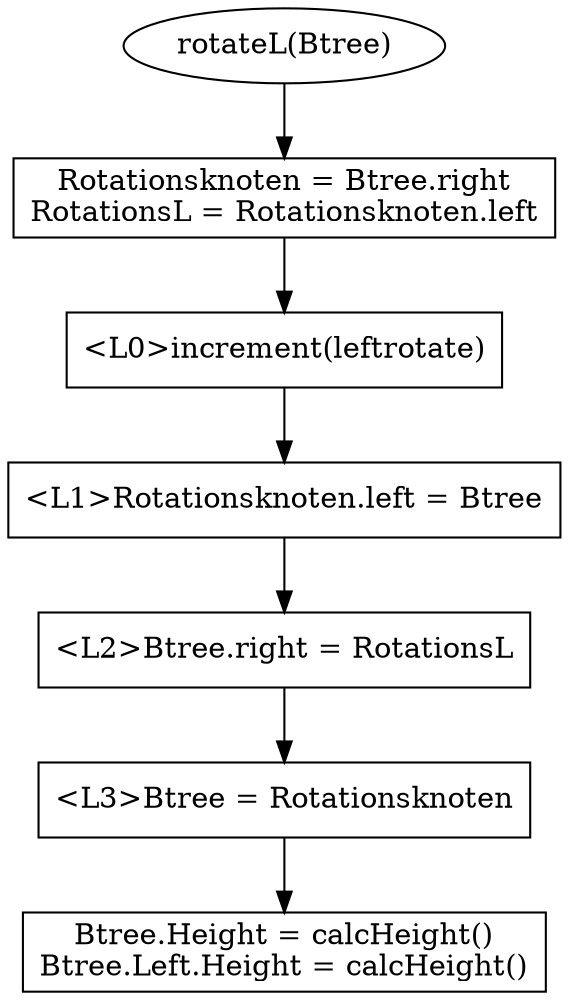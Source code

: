 digraph L {
    node [shape = box];
    rotateR [label = "rotateL(Btree)" shape = ellipse];
    rotateR -> wurzel
    wurzel [label = "Rotationsknoten = Btree.right\nRotationsL = Rotationsknoten.left"];
    wurzel -> a0
    a0 [label = "<L0>increment(leftrotate)"]
    a0 -> a1
    a1 [label = "<L1>Rotationsknoten.left = Btree"]
    a1 -> a2
    a2  [label = "<L2>Btree.right = RotationsL"]
    a2 -> a3
    a3 [label = "<L3>Btree = Rotationsknoten"]
    a3 -> a4
    a4 [label = "Btree.Height = calcHeight()\nBtree.Left.Height = calcHeight()"]
}
